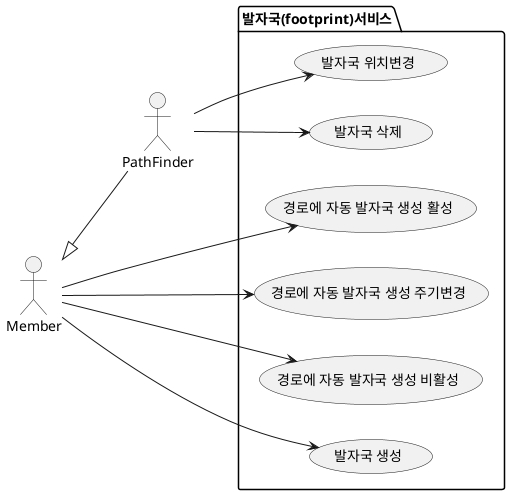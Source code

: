 @startuml
left to right direction
actor Member as m
actor PathFinder as p
m <|-- p


package 발자국(footprint)서비스 {
    usecase "경로에 자동 발자국 생성 활성" as f.uc1
    usecase "경로에 자동 발자국 생성 주기변경" as f.uc2
    usecase "경로에 자동 발자국 생성 비활성" as f.uc3
    usecase "발자국 생성" as f.uc4
    usecase "발자국 위치변경" as f.uc5
    usecase "발자국 삭제" as f.uc6
}

m --> f.uc1
m --> f.uc2
m --> f.uc3
m --> f.uc4
p --> f.uc5
p --> f.uc6
@enduml
